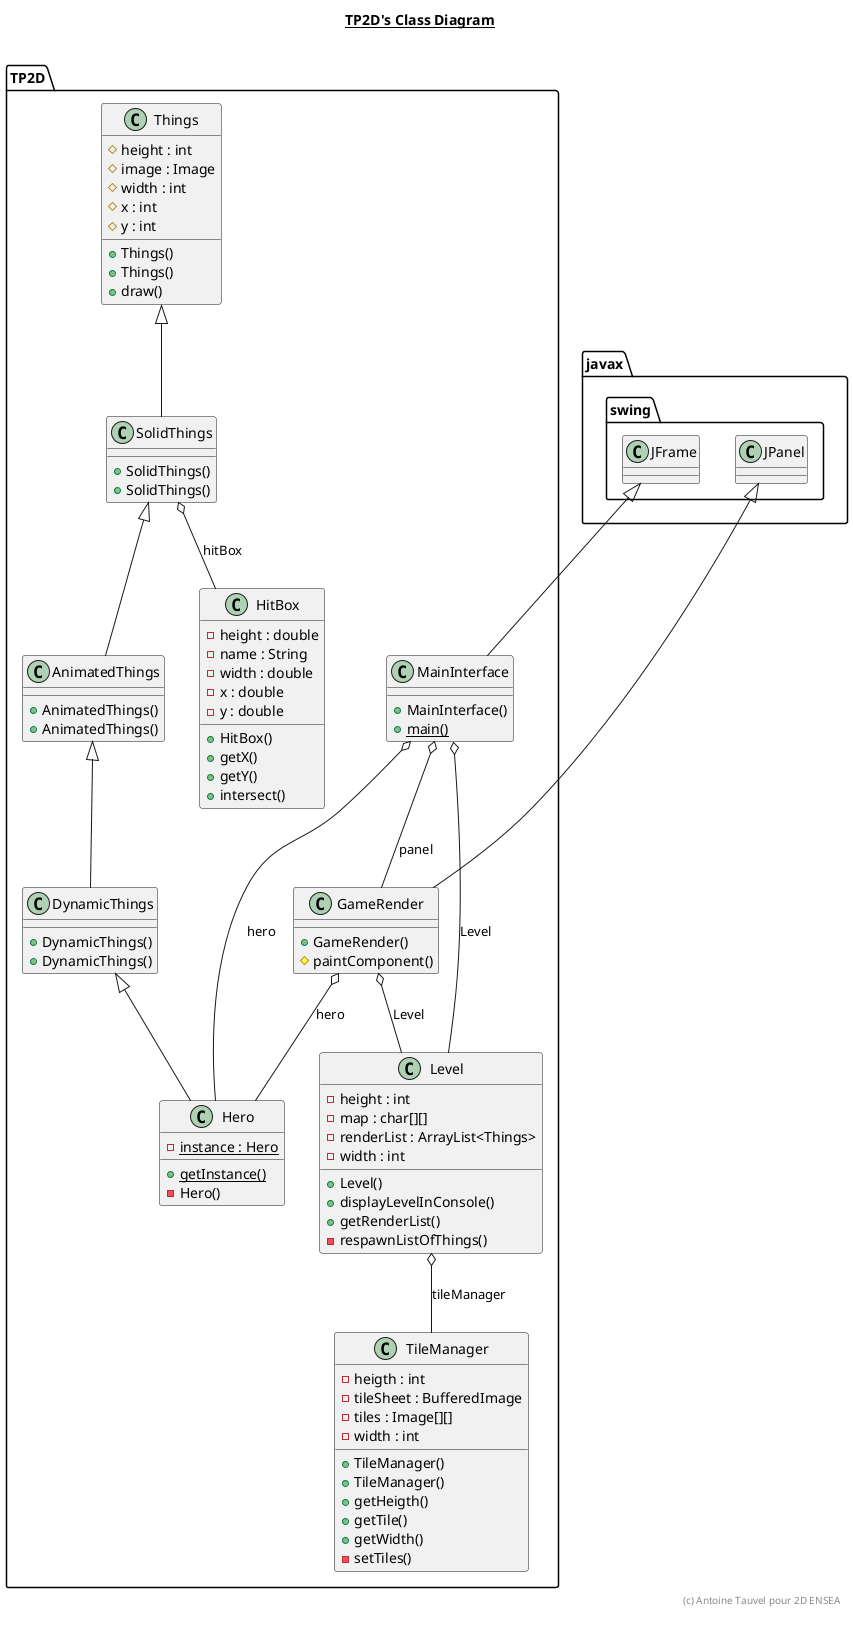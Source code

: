 @startuml

title __TP2D's Class Diagram__\n


    namespace TP2D {
      class TP2D.AnimatedThings {
          + AnimatedThings()
          + AnimatedThings()
      }
    }

  


    namespace TP2D {
      class TP2D.Level {
          - height : int
          - map : char[][]
          - renderList : ArrayList<Things>
          - width : int
          + Level()
          + displayLevelInConsole()
          + getRenderList()
          - respawnListOfThings()
      }
    }

  


    namespace TP2D {
      class TP2D.DynamicThings {
          + DynamicThings()
          + DynamicThings()
      }
    }

  


    namespace TP2D {
      class TP2D.GameRender {
          + GameRender()
          # paintComponent()
      }
    }

  


    namespace TP2D {
      class TP2D.Hero {
          {static} - instance : Hero
          {static} + getInstance()
          - Hero()
      }
    }

  

    namespace TP2D {
      class TP2D.HitBox {
          - height : double
          - name : String
          - width : double
          - x : double
          - y : double
          + HitBox()
          + getX()
          + getY()
          + intersect()
      }
    }

  


    namespace TP2D {
      class TP2D.MainInterface {
          + MainInterface()
          {static} + main()
      }
    }

  


    namespace TP2D {
      class TP2D.SolidThings {
          + SolidThings()
          + SolidThings()
      }
    }

  


    namespace TP2D {
      class TP2D.Things {
          # height : int
          # image : Image
          # width : int
          # x : int
          # y : int
          + Things()
          + Things()
          + draw()
      }
    }

  


    namespace TP2D {
      class TP2D.TileManager {
          - heigth : int
          - tileSheet : BufferedImage
          - tiles : Image[][]
          - width : int
          + TileManager()
          + TileManager()
          + getHeigth()
          + getTile()
          + getWidth()
          - setTiles()
      }
    }

  

  TP2D.AnimatedThings -up-|> TP2D.SolidThings
  TP2D.Level o-- TP2D.TileManager : tileManager
  TP2D.DynamicThings -up-|> TP2D.AnimatedThings
  TP2D.GameRender -up-|> javax.swing.JPanel
  TP2D.GameRender o-- TP2D.Level : Level
  TP2D.GameRender o-- TP2D.Hero : hero
  TP2D.Hero -up-|> TP2D.DynamicThings
  TP2D.MainInterface -up-|> javax.swing.JFrame
  TP2D.MainInterface o-- TP2D.Level : Level
  TP2D.MainInterface o-- TP2D.Hero : hero
  TP2D.MainInterface o-- TP2D.GameRender : panel
  TP2D.SolidThings -up-|> TP2D.Things
  TP2D.SolidThings o-- TP2D.HitBox : hitBox


right footer
(c) Antoine Tauvel pour 2D ENSEA

endfooter

@enduml
